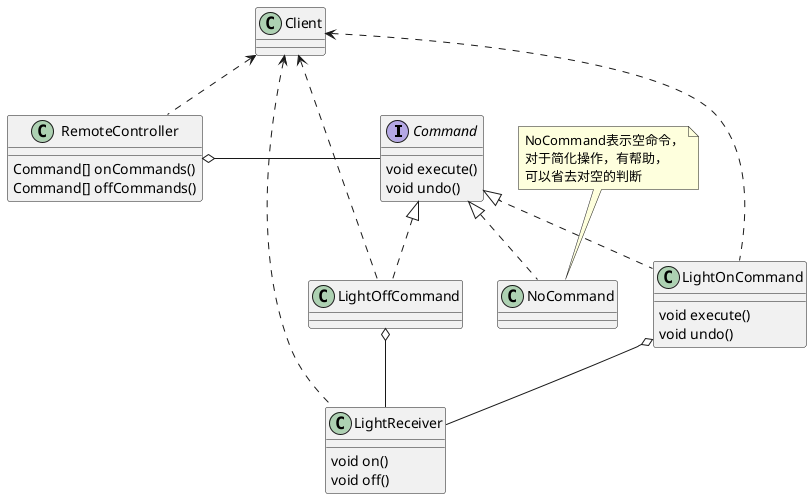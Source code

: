 @startuml

interface Command
Command : void execute()
Command : void undo()

class LightOnCommand
LightOnCommand : void execute()
LightOnCommand : void undo()
class NoCommand
class LightOffCommand

class LightReceiver
LightReceiver : void on()
LightReceiver : void off()

Command <|.. LightOnCommand
Command <|.. LightOffCommand
Command <|.. NoCommand
LightOnCommand o-- LightReceiver
LightOffCommand o-- LightReceiver

class RemoteController
RemoteController : Command[] onCommands()
RemoteController : Command[] offCommands()

RemoteController o-right- Command

class Client
Client <.. RemoteController
Client <.. LightOnCommand
Client <.. LightOffCommand
Client <.. LightReceiver

note as n1
NoCommand表示空命令，
对于简化操作，有帮助，
可以省去对空的判断
end note
n1 .. NoCommand
@enduml